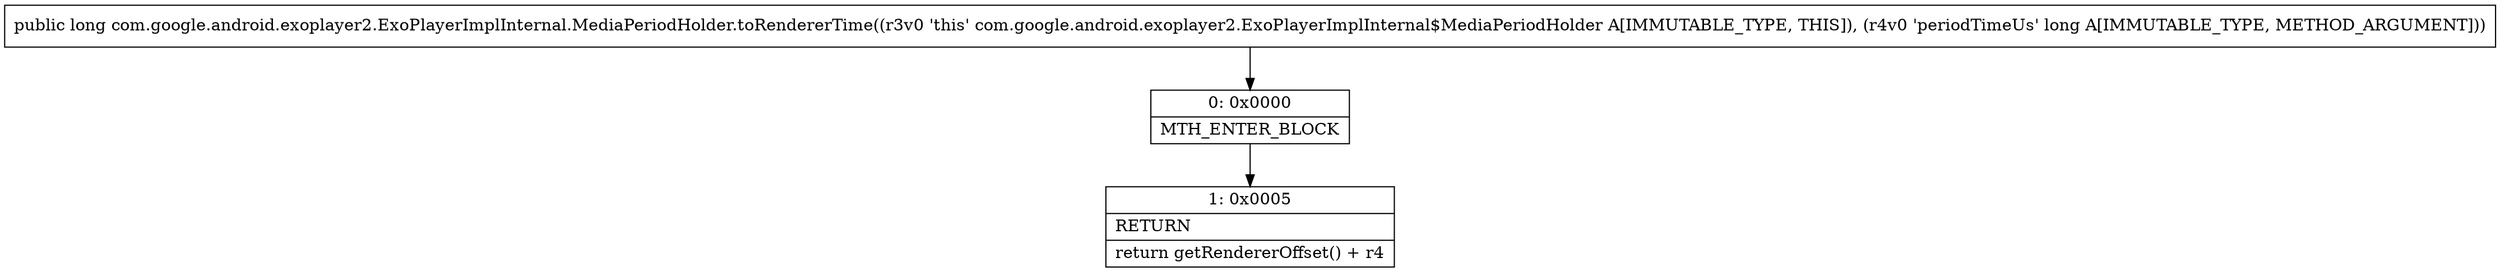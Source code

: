 digraph "CFG forcom.google.android.exoplayer2.ExoPlayerImplInternal.MediaPeriodHolder.toRendererTime(J)J" {
Node_0 [shape=record,label="{0\:\ 0x0000|MTH_ENTER_BLOCK\l}"];
Node_1 [shape=record,label="{1\:\ 0x0005|RETURN\l|return getRendererOffset() + r4\l}"];
MethodNode[shape=record,label="{public long com.google.android.exoplayer2.ExoPlayerImplInternal.MediaPeriodHolder.toRendererTime((r3v0 'this' com.google.android.exoplayer2.ExoPlayerImplInternal$MediaPeriodHolder A[IMMUTABLE_TYPE, THIS]), (r4v0 'periodTimeUs' long A[IMMUTABLE_TYPE, METHOD_ARGUMENT])) }"];
MethodNode -> Node_0;
Node_0 -> Node_1;
}

